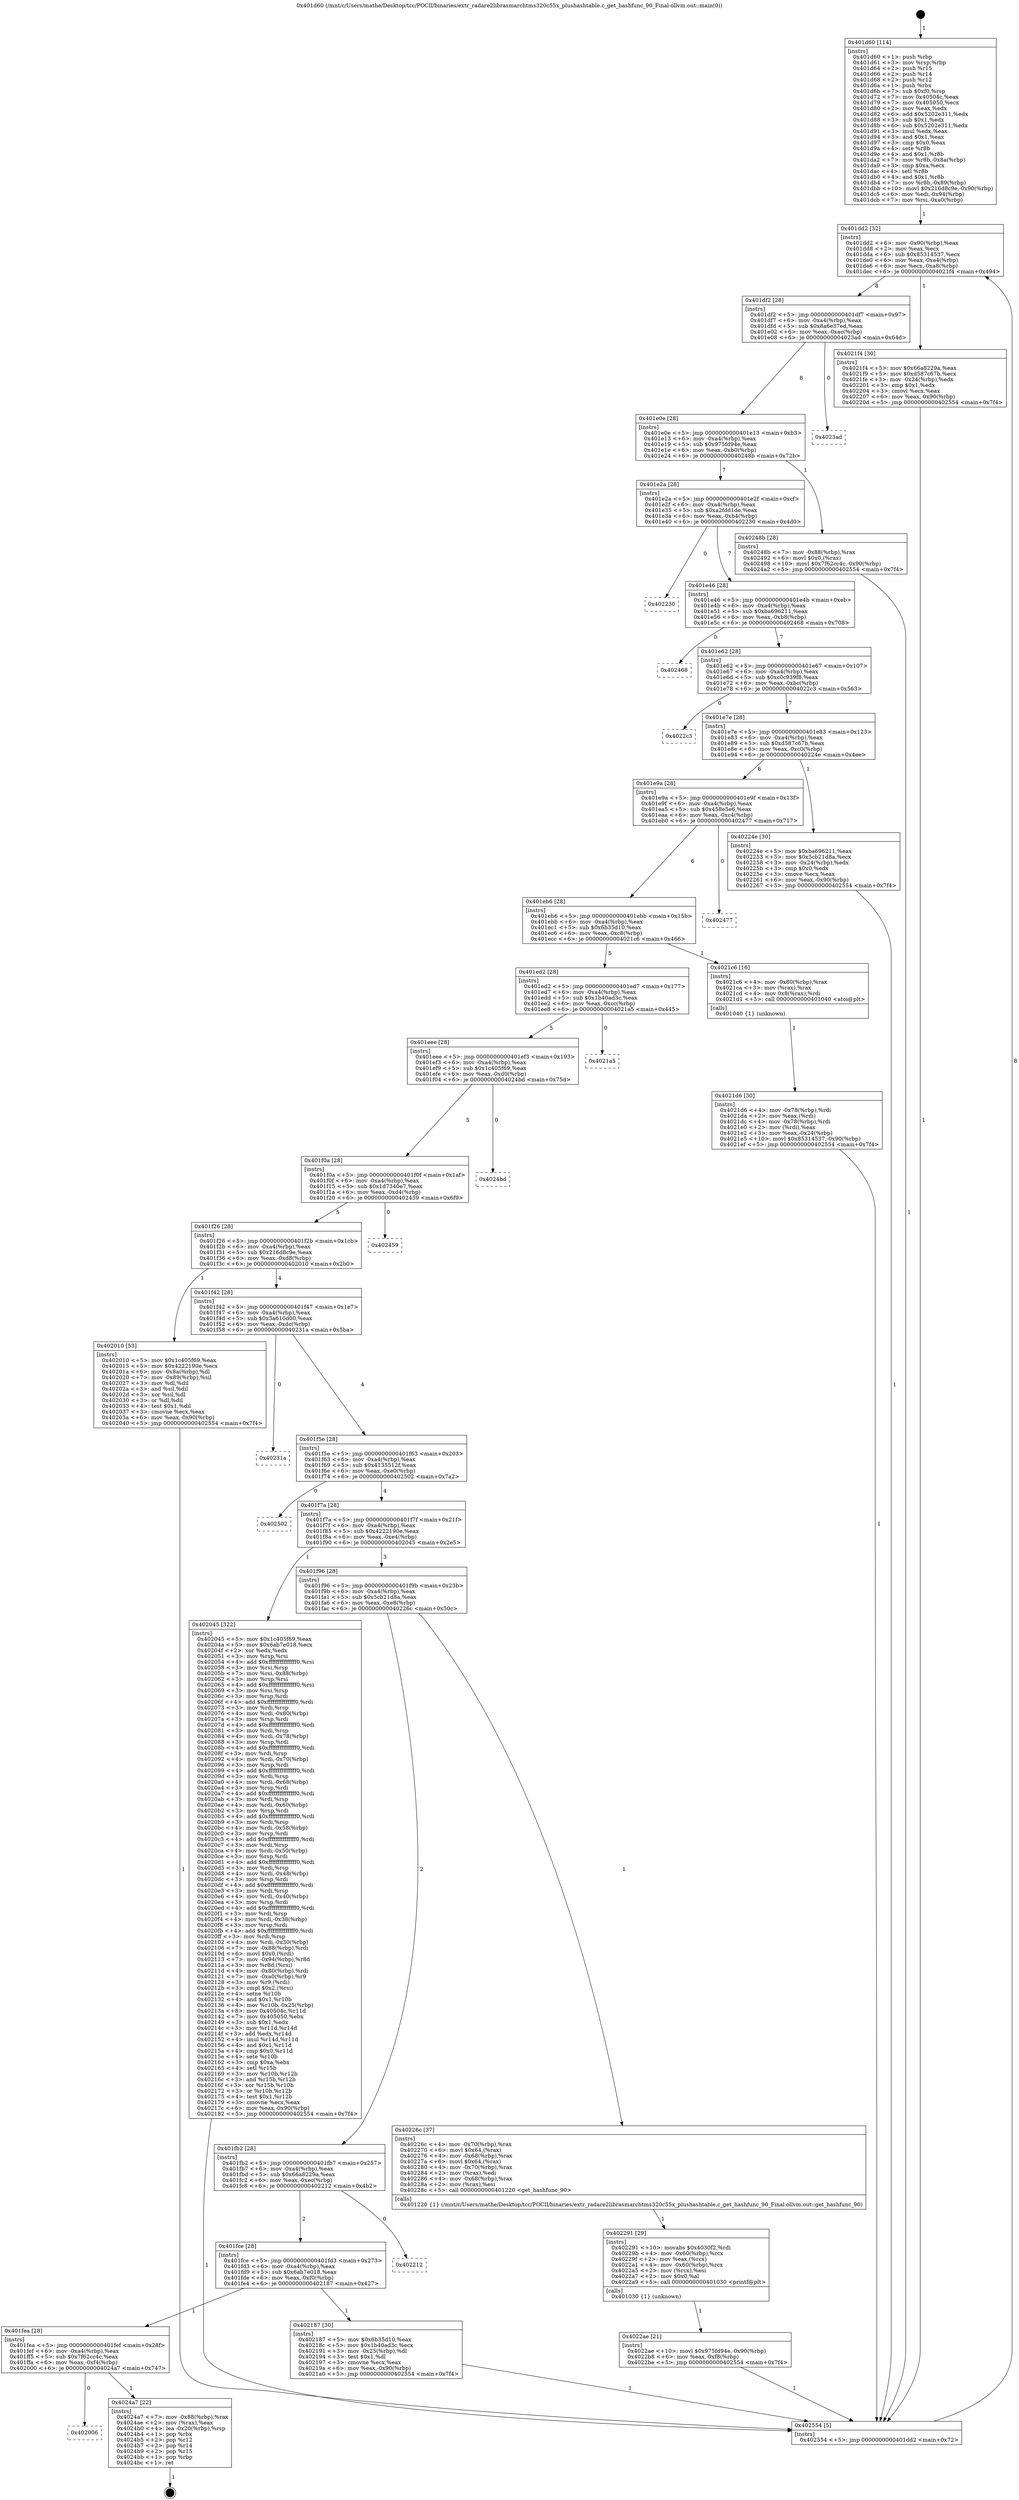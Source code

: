 digraph "0x401d60" {
  label = "0x401d60 (/mnt/c/Users/mathe/Desktop/tcc/POCII/binaries/extr_radare2librasmarchtms320c55x_plushashtable.c_get_hashfunc_90_Final-ollvm.out::main(0))"
  labelloc = "t"
  node[shape=record]

  Entry [label="",width=0.3,height=0.3,shape=circle,fillcolor=black,style=filled]
  "0x401dd2" [label="{
     0x401dd2 [32]\l
     | [instrs]\l
     &nbsp;&nbsp;0x401dd2 \<+6\>: mov -0x90(%rbp),%eax\l
     &nbsp;&nbsp;0x401dd8 \<+2\>: mov %eax,%ecx\l
     &nbsp;&nbsp;0x401dda \<+6\>: sub $0x85314537,%ecx\l
     &nbsp;&nbsp;0x401de0 \<+6\>: mov %eax,-0xa4(%rbp)\l
     &nbsp;&nbsp;0x401de6 \<+6\>: mov %ecx,-0xa8(%rbp)\l
     &nbsp;&nbsp;0x401dec \<+6\>: je 00000000004021f4 \<main+0x494\>\l
  }"]
  "0x4021f4" [label="{
     0x4021f4 [30]\l
     | [instrs]\l
     &nbsp;&nbsp;0x4021f4 \<+5\>: mov $0x66a8229a,%eax\l
     &nbsp;&nbsp;0x4021f9 \<+5\>: mov $0xd587c67b,%ecx\l
     &nbsp;&nbsp;0x4021fe \<+3\>: mov -0x24(%rbp),%edx\l
     &nbsp;&nbsp;0x402201 \<+3\>: cmp $0x1,%edx\l
     &nbsp;&nbsp;0x402204 \<+3\>: cmovl %ecx,%eax\l
     &nbsp;&nbsp;0x402207 \<+6\>: mov %eax,-0x90(%rbp)\l
     &nbsp;&nbsp;0x40220d \<+5\>: jmp 0000000000402554 \<main+0x7f4\>\l
  }"]
  "0x401df2" [label="{
     0x401df2 [28]\l
     | [instrs]\l
     &nbsp;&nbsp;0x401df2 \<+5\>: jmp 0000000000401df7 \<main+0x97\>\l
     &nbsp;&nbsp;0x401df7 \<+6\>: mov -0xa4(%rbp),%eax\l
     &nbsp;&nbsp;0x401dfd \<+5\>: sub $0x8a6e37ed,%eax\l
     &nbsp;&nbsp;0x401e02 \<+6\>: mov %eax,-0xac(%rbp)\l
     &nbsp;&nbsp;0x401e08 \<+6\>: je 00000000004023ad \<main+0x64d\>\l
  }"]
  Exit [label="",width=0.3,height=0.3,shape=circle,fillcolor=black,style=filled,peripheries=2]
  "0x4023ad" [label="{
     0x4023ad\l
  }", style=dashed]
  "0x401e0e" [label="{
     0x401e0e [28]\l
     | [instrs]\l
     &nbsp;&nbsp;0x401e0e \<+5\>: jmp 0000000000401e13 \<main+0xb3\>\l
     &nbsp;&nbsp;0x401e13 \<+6\>: mov -0xa4(%rbp),%eax\l
     &nbsp;&nbsp;0x401e19 \<+5\>: sub $0x975fd94e,%eax\l
     &nbsp;&nbsp;0x401e1e \<+6\>: mov %eax,-0xb0(%rbp)\l
     &nbsp;&nbsp;0x401e24 \<+6\>: je 000000000040248b \<main+0x72b\>\l
  }"]
  "0x402006" [label="{
     0x402006\l
  }", style=dashed]
  "0x40248b" [label="{
     0x40248b [28]\l
     | [instrs]\l
     &nbsp;&nbsp;0x40248b \<+7\>: mov -0x88(%rbp),%rax\l
     &nbsp;&nbsp;0x402492 \<+6\>: movl $0x0,(%rax)\l
     &nbsp;&nbsp;0x402498 \<+10\>: movl $0x7f62cc4c,-0x90(%rbp)\l
     &nbsp;&nbsp;0x4024a2 \<+5\>: jmp 0000000000402554 \<main+0x7f4\>\l
  }"]
  "0x401e2a" [label="{
     0x401e2a [28]\l
     | [instrs]\l
     &nbsp;&nbsp;0x401e2a \<+5\>: jmp 0000000000401e2f \<main+0xcf\>\l
     &nbsp;&nbsp;0x401e2f \<+6\>: mov -0xa4(%rbp),%eax\l
     &nbsp;&nbsp;0x401e35 \<+5\>: sub $0xa2fdd1de,%eax\l
     &nbsp;&nbsp;0x401e3a \<+6\>: mov %eax,-0xb4(%rbp)\l
     &nbsp;&nbsp;0x401e40 \<+6\>: je 0000000000402230 \<main+0x4d0\>\l
  }"]
  "0x4024a7" [label="{
     0x4024a7 [22]\l
     | [instrs]\l
     &nbsp;&nbsp;0x4024a7 \<+7\>: mov -0x88(%rbp),%rax\l
     &nbsp;&nbsp;0x4024ae \<+2\>: mov (%rax),%eax\l
     &nbsp;&nbsp;0x4024b0 \<+4\>: lea -0x20(%rbp),%rsp\l
     &nbsp;&nbsp;0x4024b4 \<+1\>: pop %rbx\l
     &nbsp;&nbsp;0x4024b5 \<+2\>: pop %r12\l
     &nbsp;&nbsp;0x4024b7 \<+2\>: pop %r14\l
     &nbsp;&nbsp;0x4024b9 \<+2\>: pop %r15\l
     &nbsp;&nbsp;0x4024bb \<+1\>: pop %rbp\l
     &nbsp;&nbsp;0x4024bc \<+1\>: ret\l
  }"]
  "0x402230" [label="{
     0x402230\l
  }", style=dashed]
  "0x401e46" [label="{
     0x401e46 [28]\l
     | [instrs]\l
     &nbsp;&nbsp;0x401e46 \<+5\>: jmp 0000000000401e4b \<main+0xeb\>\l
     &nbsp;&nbsp;0x401e4b \<+6\>: mov -0xa4(%rbp),%eax\l
     &nbsp;&nbsp;0x401e51 \<+5\>: sub $0xba696211,%eax\l
     &nbsp;&nbsp;0x401e56 \<+6\>: mov %eax,-0xb8(%rbp)\l
     &nbsp;&nbsp;0x401e5c \<+6\>: je 0000000000402468 \<main+0x708\>\l
  }"]
  "0x4022ae" [label="{
     0x4022ae [21]\l
     | [instrs]\l
     &nbsp;&nbsp;0x4022ae \<+10\>: movl $0x975fd94e,-0x90(%rbp)\l
     &nbsp;&nbsp;0x4022b8 \<+6\>: mov %eax,-0xf8(%rbp)\l
     &nbsp;&nbsp;0x4022be \<+5\>: jmp 0000000000402554 \<main+0x7f4\>\l
  }"]
  "0x402468" [label="{
     0x402468\l
  }", style=dashed]
  "0x401e62" [label="{
     0x401e62 [28]\l
     | [instrs]\l
     &nbsp;&nbsp;0x401e62 \<+5\>: jmp 0000000000401e67 \<main+0x107\>\l
     &nbsp;&nbsp;0x401e67 \<+6\>: mov -0xa4(%rbp),%eax\l
     &nbsp;&nbsp;0x401e6d \<+5\>: sub $0xc0c939f8,%eax\l
     &nbsp;&nbsp;0x401e72 \<+6\>: mov %eax,-0xbc(%rbp)\l
     &nbsp;&nbsp;0x401e78 \<+6\>: je 00000000004022c3 \<main+0x563\>\l
  }"]
  "0x402291" [label="{
     0x402291 [29]\l
     | [instrs]\l
     &nbsp;&nbsp;0x402291 \<+10\>: movabs $0x4030f2,%rdi\l
     &nbsp;&nbsp;0x40229b \<+4\>: mov -0x60(%rbp),%rcx\l
     &nbsp;&nbsp;0x40229f \<+2\>: mov %eax,(%rcx)\l
     &nbsp;&nbsp;0x4022a1 \<+4\>: mov -0x60(%rbp),%rcx\l
     &nbsp;&nbsp;0x4022a5 \<+2\>: mov (%rcx),%esi\l
     &nbsp;&nbsp;0x4022a7 \<+2\>: mov $0x0,%al\l
     &nbsp;&nbsp;0x4022a9 \<+5\>: call 0000000000401030 \<printf@plt\>\l
     | [calls]\l
     &nbsp;&nbsp;0x401030 \{1\} (unknown)\l
  }"]
  "0x4022c3" [label="{
     0x4022c3\l
  }", style=dashed]
  "0x401e7e" [label="{
     0x401e7e [28]\l
     | [instrs]\l
     &nbsp;&nbsp;0x401e7e \<+5\>: jmp 0000000000401e83 \<main+0x123\>\l
     &nbsp;&nbsp;0x401e83 \<+6\>: mov -0xa4(%rbp),%eax\l
     &nbsp;&nbsp;0x401e89 \<+5\>: sub $0xd587c67b,%eax\l
     &nbsp;&nbsp;0x401e8e \<+6\>: mov %eax,-0xc0(%rbp)\l
     &nbsp;&nbsp;0x401e94 \<+6\>: je 000000000040224e \<main+0x4ee\>\l
  }"]
  "0x4021d6" [label="{
     0x4021d6 [30]\l
     | [instrs]\l
     &nbsp;&nbsp;0x4021d6 \<+4\>: mov -0x78(%rbp),%rdi\l
     &nbsp;&nbsp;0x4021da \<+2\>: mov %eax,(%rdi)\l
     &nbsp;&nbsp;0x4021dc \<+4\>: mov -0x78(%rbp),%rdi\l
     &nbsp;&nbsp;0x4021e0 \<+2\>: mov (%rdi),%eax\l
     &nbsp;&nbsp;0x4021e2 \<+3\>: mov %eax,-0x24(%rbp)\l
     &nbsp;&nbsp;0x4021e5 \<+10\>: movl $0x85314537,-0x90(%rbp)\l
     &nbsp;&nbsp;0x4021ef \<+5\>: jmp 0000000000402554 \<main+0x7f4\>\l
  }"]
  "0x40224e" [label="{
     0x40224e [30]\l
     | [instrs]\l
     &nbsp;&nbsp;0x40224e \<+5\>: mov $0xba696211,%eax\l
     &nbsp;&nbsp;0x402253 \<+5\>: mov $0x5cb21d8a,%ecx\l
     &nbsp;&nbsp;0x402258 \<+3\>: mov -0x24(%rbp),%edx\l
     &nbsp;&nbsp;0x40225b \<+3\>: cmp $0x0,%edx\l
     &nbsp;&nbsp;0x40225e \<+3\>: cmove %ecx,%eax\l
     &nbsp;&nbsp;0x402261 \<+6\>: mov %eax,-0x90(%rbp)\l
     &nbsp;&nbsp;0x402267 \<+5\>: jmp 0000000000402554 \<main+0x7f4\>\l
  }"]
  "0x401e9a" [label="{
     0x401e9a [28]\l
     | [instrs]\l
     &nbsp;&nbsp;0x401e9a \<+5\>: jmp 0000000000401e9f \<main+0x13f\>\l
     &nbsp;&nbsp;0x401e9f \<+6\>: mov -0xa4(%rbp),%eax\l
     &nbsp;&nbsp;0x401ea5 \<+5\>: sub $0x458e5e6,%eax\l
     &nbsp;&nbsp;0x401eaa \<+6\>: mov %eax,-0xc4(%rbp)\l
     &nbsp;&nbsp;0x401eb0 \<+6\>: je 0000000000402477 \<main+0x717\>\l
  }"]
  "0x401fea" [label="{
     0x401fea [28]\l
     | [instrs]\l
     &nbsp;&nbsp;0x401fea \<+5\>: jmp 0000000000401fef \<main+0x28f\>\l
     &nbsp;&nbsp;0x401fef \<+6\>: mov -0xa4(%rbp),%eax\l
     &nbsp;&nbsp;0x401ff5 \<+5\>: sub $0x7f62cc4c,%eax\l
     &nbsp;&nbsp;0x401ffa \<+6\>: mov %eax,-0xf4(%rbp)\l
     &nbsp;&nbsp;0x402000 \<+6\>: je 00000000004024a7 \<main+0x747\>\l
  }"]
  "0x402477" [label="{
     0x402477\l
  }", style=dashed]
  "0x401eb6" [label="{
     0x401eb6 [28]\l
     | [instrs]\l
     &nbsp;&nbsp;0x401eb6 \<+5\>: jmp 0000000000401ebb \<main+0x15b\>\l
     &nbsp;&nbsp;0x401ebb \<+6\>: mov -0xa4(%rbp),%eax\l
     &nbsp;&nbsp;0x401ec1 \<+5\>: sub $0x6b35d10,%eax\l
     &nbsp;&nbsp;0x401ec6 \<+6\>: mov %eax,-0xc8(%rbp)\l
     &nbsp;&nbsp;0x401ecc \<+6\>: je 00000000004021c6 \<main+0x466\>\l
  }"]
  "0x402187" [label="{
     0x402187 [30]\l
     | [instrs]\l
     &nbsp;&nbsp;0x402187 \<+5\>: mov $0x6b35d10,%eax\l
     &nbsp;&nbsp;0x40218c \<+5\>: mov $0x1b40ad3c,%ecx\l
     &nbsp;&nbsp;0x402191 \<+3\>: mov -0x25(%rbp),%dl\l
     &nbsp;&nbsp;0x402194 \<+3\>: test $0x1,%dl\l
     &nbsp;&nbsp;0x402197 \<+3\>: cmovne %ecx,%eax\l
     &nbsp;&nbsp;0x40219a \<+6\>: mov %eax,-0x90(%rbp)\l
     &nbsp;&nbsp;0x4021a0 \<+5\>: jmp 0000000000402554 \<main+0x7f4\>\l
  }"]
  "0x4021c6" [label="{
     0x4021c6 [16]\l
     | [instrs]\l
     &nbsp;&nbsp;0x4021c6 \<+4\>: mov -0x80(%rbp),%rax\l
     &nbsp;&nbsp;0x4021ca \<+3\>: mov (%rax),%rax\l
     &nbsp;&nbsp;0x4021cd \<+4\>: mov 0x8(%rax),%rdi\l
     &nbsp;&nbsp;0x4021d1 \<+5\>: call 0000000000401040 \<atoi@plt\>\l
     | [calls]\l
     &nbsp;&nbsp;0x401040 \{1\} (unknown)\l
  }"]
  "0x401ed2" [label="{
     0x401ed2 [28]\l
     | [instrs]\l
     &nbsp;&nbsp;0x401ed2 \<+5\>: jmp 0000000000401ed7 \<main+0x177\>\l
     &nbsp;&nbsp;0x401ed7 \<+6\>: mov -0xa4(%rbp),%eax\l
     &nbsp;&nbsp;0x401edd \<+5\>: sub $0x1b40ad3c,%eax\l
     &nbsp;&nbsp;0x401ee2 \<+6\>: mov %eax,-0xcc(%rbp)\l
     &nbsp;&nbsp;0x401ee8 \<+6\>: je 00000000004021a5 \<main+0x445\>\l
  }"]
  "0x401fce" [label="{
     0x401fce [28]\l
     | [instrs]\l
     &nbsp;&nbsp;0x401fce \<+5\>: jmp 0000000000401fd3 \<main+0x273\>\l
     &nbsp;&nbsp;0x401fd3 \<+6\>: mov -0xa4(%rbp),%eax\l
     &nbsp;&nbsp;0x401fd9 \<+5\>: sub $0x6ab7e018,%eax\l
     &nbsp;&nbsp;0x401fde \<+6\>: mov %eax,-0xf0(%rbp)\l
     &nbsp;&nbsp;0x401fe4 \<+6\>: je 0000000000402187 \<main+0x427\>\l
  }"]
  "0x4021a5" [label="{
     0x4021a5\l
  }", style=dashed]
  "0x401eee" [label="{
     0x401eee [28]\l
     | [instrs]\l
     &nbsp;&nbsp;0x401eee \<+5\>: jmp 0000000000401ef3 \<main+0x193\>\l
     &nbsp;&nbsp;0x401ef3 \<+6\>: mov -0xa4(%rbp),%eax\l
     &nbsp;&nbsp;0x401ef9 \<+5\>: sub $0x1c405f69,%eax\l
     &nbsp;&nbsp;0x401efe \<+6\>: mov %eax,-0xd0(%rbp)\l
     &nbsp;&nbsp;0x401f04 \<+6\>: je 00000000004024bd \<main+0x75d\>\l
  }"]
  "0x402212" [label="{
     0x402212\l
  }", style=dashed]
  "0x4024bd" [label="{
     0x4024bd\l
  }", style=dashed]
  "0x401f0a" [label="{
     0x401f0a [28]\l
     | [instrs]\l
     &nbsp;&nbsp;0x401f0a \<+5\>: jmp 0000000000401f0f \<main+0x1af\>\l
     &nbsp;&nbsp;0x401f0f \<+6\>: mov -0xa4(%rbp),%eax\l
     &nbsp;&nbsp;0x401f15 \<+5\>: sub $0x1d7340e7,%eax\l
     &nbsp;&nbsp;0x401f1a \<+6\>: mov %eax,-0xd4(%rbp)\l
     &nbsp;&nbsp;0x401f20 \<+6\>: je 0000000000402459 \<main+0x6f9\>\l
  }"]
  "0x401fb2" [label="{
     0x401fb2 [28]\l
     | [instrs]\l
     &nbsp;&nbsp;0x401fb2 \<+5\>: jmp 0000000000401fb7 \<main+0x257\>\l
     &nbsp;&nbsp;0x401fb7 \<+6\>: mov -0xa4(%rbp),%eax\l
     &nbsp;&nbsp;0x401fbd \<+5\>: sub $0x66a8229a,%eax\l
     &nbsp;&nbsp;0x401fc2 \<+6\>: mov %eax,-0xec(%rbp)\l
     &nbsp;&nbsp;0x401fc8 \<+6\>: je 0000000000402212 \<main+0x4b2\>\l
  }"]
  "0x402459" [label="{
     0x402459\l
  }", style=dashed]
  "0x401f26" [label="{
     0x401f26 [28]\l
     | [instrs]\l
     &nbsp;&nbsp;0x401f26 \<+5\>: jmp 0000000000401f2b \<main+0x1cb\>\l
     &nbsp;&nbsp;0x401f2b \<+6\>: mov -0xa4(%rbp),%eax\l
     &nbsp;&nbsp;0x401f31 \<+5\>: sub $0x216d8c9e,%eax\l
     &nbsp;&nbsp;0x401f36 \<+6\>: mov %eax,-0xd8(%rbp)\l
     &nbsp;&nbsp;0x401f3c \<+6\>: je 0000000000402010 \<main+0x2b0\>\l
  }"]
  "0x40226c" [label="{
     0x40226c [37]\l
     | [instrs]\l
     &nbsp;&nbsp;0x40226c \<+4\>: mov -0x70(%rbp),%rax\l
     &nbsp;&nbsp;0x402270 \<+6\>: movl $0x64,(%rax)\l
     &nbsp;&nbsp;0x402276 \<+4\>: mov -0x68(%rbp),%rax\l
     &nbsp;&nbsp;0x40227a \<+6\>: movl $0x64,(%rax)\l
     &nbsp;&nbsp;0x402280 \<+4\>: mov -0x70(%rbp),%rax\l
     &nbsp;&nbsp;0x402284 \<+2\>: mov (%rax),%edi\l
     &nbsp;&nbsp;0x402286 \<+4\>: mov -0x68(%rbp),%rax\l
     &nbsp;&nbsp;0x40228a \<+2\>: mov (%rax),%esi\l
     &nbsp;&nbsp;0x40228c \<+5\>: call 0000000000401220 \<get_hashfunc_90\>\l
     | [calls]\l
     &nbsp;&nbsp;0x401220 \{1\} (/mnt/c/Users/mathe/Desktop/tcc/POCII/binaries/extr_radare2librasmarchtms320c55x_plushashtable.c_get_hashfunc_90_Final-ollvm.out::get_hashfunc_90)\l
  }"]
  "0x402010" [label="{
     0x402010 [53]\l
     | [instrs]\l
     &nbsp;&nbsp;0x402010 \<+5\>: mov $0x1c405f69,%eax\l
     &nbsp;&nbsp;0x402015 \<+5\>: mov $0x4222190e,%ecx\l
     &nbsp;&nbsp;0x40201a \<+6\>: mov -0x8a(%rbp),%dl\l
     &nbsp;&nbsp;0x402020 \<+7\>: mov -0x89(%rbp),%sil\l
     &nbsp;&nbsp;0x402027 \<+3\>: mov %dl,%dil\l
     &nbsp;&nbsp;0x40202a \<+3\>: and %sil,%dil\l
     &nbsp;&nbsp;0x40202d \<+3\>: xor %sil,%dl\l
     &nbsp;&nbsp;0x402030 \<+3\>: or %dl,%dil\l
     &nbsp;&nbsp;0x402033 \<+4\>: test $0x1,%dil\l
     &nbsp;&nbsp;0x402037 \<+3\>: cmovne %ecx,%eax\l
     &nbsp;&nbsp;0x40203a \<+6\>: mov %eax,-0x90(%rbp)\l
     &nbsp;&nbsp;0x402040 \<+5\>: jmp 0000000000402554 \<main+0x7f4\>\l
  }"]
  "0x401f42" [label="{
     0x401f42 [28]\l
     | [instrs]\l
     &nbsp;&nbsp;0x401f42 \<+5\>: jmp 0000000000401f47 \<main+0x1e7\>\l
     &nbsp;&nbsp;0x401f47 \<+6\>: mov -0xa4(%rbp),%eax\l
     &nbsp;&nbsp;0x401f4d \<+5\>: sub $0x3a610d00,%eax\l
     &nbsp;&nbsp;0x401f52 \<+6\>: mov %eax,-0xdc(%rbp)\l
     &nbsp;&nbsp;0x401f58 \<+6\>: je 000000000040231a \<main+0x5ba\>\l
  }"]
  "0x402554" [label="{
     0x402554 [5]\l
     | [instrs]\l
     &nbsp;&nbsp;0x402554 \<+5\>: jmp 0000000000401dd2 \<main+0x72\>\l
  }"]
  "0x401d60" [label="{
     0x401d60 [114]\l
     | [instrs]\l
     &nbsp;&nbsp;0x401d60 \<+1\>: push %rbp\l
     &nbsp;&nbsp;0x401d61 \<+3\>: mov %rsp,%rbp\l
     &nbsp;&nbsp;0x401d64 \<+2\>: push %r15\l
     &nbsp;&nbsp;0x401d66 \<+2\>: push %r14\l
     &nbsp;&nbsp;0x401d68 \<+2\>: push %r12\l
     &nbsp;&nbsp;0x401d6a \<+1\>: push %rbx\l
     &nbsp;&nbsp;0x401d6b \<+7\>: sub $0xf0,%rsp\l
     &nbsp;&nbsp;0x401d72 \<+7\>: mov 0x40504c,%eax\l
     &nbsp;&nbsp;0x401d79 \<+7\>: mov 0x405050,%ecx\l
     &nbsp;&nbsp;0x401d80 \<+2\>: mov %eax,%edx\l
     &nbsp;&nbsp;0x401d82 \<+6\>: add $0x5202e311,%edx\l
     &nbsp;&nbsp;0x401d88 \<+3\>: sub $0x1,%edx\l
     &nbsp;&nbsp;0x401d8b \<+6\>: sub $0x5202e311,%edx\l
     &nbsp;&nbsp;0x401d91 \<+3\>: imul %edx,%eax\l
     &nbsp;&nbsp;0x401d94 \<+3\>: and $0x1,%eax\l
     &nbsp;&nbsp;0x401d97 \<+3\>: cmp $0x0,%eax\l
     &nbsp;&nbsp;0x401d9a \<+4\>: sete %r8b\l
     &nbsp;&nbsp;0x401d9e \<+4\>: and $0x1,%r8b\l
     &nbsp;&nbsp;0x401da2 \<+7\>: mov %r8b,-0x8a(%rbp)\l
     &nbsp;&nbsp;0x401da9 \<+3\>: cmp $0xa,%ecx\l
     &nbsp;&nbsp;0x401dac \<+4\>: setl %r8b\l
     &nbsp;&nbsp;0x401db0 \<+4\>: and $0x1,%r8b\l
     &nbsp;&nbsp;0x401db4 \<+7\>: mov %r8b,-0x89(%rbp)\l
     &nbsp;&nbsp;0x401dbb \<+10\>: movl $0x216d8c9e,-0x90(%rbp)\l
     &nbsp;&nbsp;0x401dc5 \<+6\>: mov %edi,-0x94(%rbp)\l
     &nbsp;&nbsp;0x401dcb \<+7\>: mov %rsi,-0xa0(%rbp)\l
  }"]
  "0x401f96" [label="{
     0x401f96 [28]\l
     | [instrs]\l
     &nbsp;&nbsp;0x401f96 \<+5\>: jmp 0000000000401f9b \<main+0x23b\>\l
     &nbsp;&nbsp;0x401f9b \<+6\>: mov -0xa4(%rbp),%eax\l
     &nbsp;&nbsp;0x401fa1 \<+5\>: sub $0x5cb21d8a,%eax\l
     &nbsp;&nbsp;0x401fa6 \<+6\>: mov %eax,-0xe8(%rbp)\l
     &nbsp;&nbsp;0x401fac \<+6\>: je 000000000040226c \<main+0x50c\>\l
  }"]
  "0x40231a" [label="{
     0x40231a\l
  }", style=dashed]
  "0x401f5e" [label="{
     0x401f5e [28]\l
     | [instrs]\l
     &nbsp;&nbsp;0x401f5e \<+5\>: jmp 0000000000401f63 \<main+0x203\>\l
     &nbsp;&nbsp;0x401f63 \<+6\>: mov -0xa4(%rbp),%eax\l
     &nbsp;&nbsp;0x401f69 \<+5\>: sub $0x4135512f,%eax\l
     &nbsp;&nbsp;0x401f6e \<+6\>: mov %eax,-0xe0(%rbp)\l
     &nbsp;&nbsp;0x401f74 \<+6\>: je 0000000000402502 \<main+0x7a2\>\l
  }"]
  "0x402045" [label="{
     0x402045 [322]\l
     | [instrs]\l
     &nbsp;&nbsp;0x402045 \<+5\>: mov $0x1c405f69,%eax\l
     &nbsp;&nbsp;0x40204a \<+5\>: mov $0x6ab7e018,%ecx\l
     &nbsp;&nbsp;0x40204f \<+2\>: xor %edx,%edx\l
     &nbsp;&nbsp;0x402051 \<+3\>: mov %rsp,%rsi\l
     &nbsp;&nbsp;0x402054 \<+4\>: add $0xfffffffffffffff0,%rsi\l
     &nbsp;&nbsp;0x402058 \<+3\>: mov %rsi,%rsp\l
     &nbsp;&nbsp;0x40205b \<+7\>: mov %rsi,-0x88(%rbp)\l
     &nbsp;&nbsp;0x402062 \<+3\>: mov %rsp,%rsi\l
     &nbsp;&nbsp;0x402065 \<+4\>: add $0xfffffffffffffff0,%rsi\l
     &nbsp;&nbsp;0x402069 \<+3\>: mov %rsi,%rsp\l
     &nbsp;&nbsp;0x40206c \<+3\>: mov %rsp,%rdi\l
     &nbsp;&nbsp;0x40206f \<+4\>: add $0xfffffffffffffff0,%rdi\l
     &nbsp;&nbsp;0x402073 \<+3\>: mov %rdi,%rsp\l
     &nbsp;&nbsp;0x402076 \<+4\>: mov %rdi,-0x80(%rbp)\l
     &nbsp;&nbsp;0x40207a \<+3\>: mov %rsp,%rdi\l
     &nbsp;&nbsp;0x40207d \<+4\>: add $0xfffffffffffffff0,%rdi\l
     &nbsp;&nbsp;0x402081 \<+3\>: mov %rdi,%rsp\l
     &nbsp;&nbsp;0x402084 \<+4\>: mov %rdi,-0x78(%rbp)\l
     &nbsp;&nbsp;0x402088 \<+3\>: mov %rsp,%rdi\l
     &nbsp;&nbsp;0x40208b \<+4\>: add $0xfffffffffffffff0,%rdi\l
     &nbsp;&nbsp;0x40208f \<+3\>: mov %rdi,%rsp\l
     &nbsp;&nbsp;0x402092 \<+4\>: mov %rdi,-0x70(%rbp)\l
     &nbsp;&nbsp;0x402096 \<+3\>: mov %rsp,%rdi\l
     &nbsp;&nbsp;0x402099 \<+4\>: add $0xfffffffffffffff0,%rdi\l
     &nbsp;&nbsp;0x40209d \<+3\>: mov %rdi,%rsp\l
     &nbsp;&nbsp;0x4020a0 \<+4\>: mov %rdi,-0x68(%rbp)\l
     &nbsp;&nbsp;0x4020a4 \<+3\>: mov %rsp,%rdi\l
     &nbsp;&nbsp;0x4020a7 \<+4\>: add $0xfffffffffffffff0,%rdi\l
     &nbsp;&nbsp;0x4020ab \<+3\>: mov %rdi,%rsp\l
     &nbsp;&nbsp;0x4020ae \<+4\>: mov %rdi,-0x60(%rbp)\l
     &nbsp;&nbsp;0x4020b2 \<+3\>: mov %rsp,%rdi\l
     &nbsp;&nbsp;0x4020b5 \<+4\>: add $0xfffffffffffffff0,%rdi\l
     &nbsp;&nbsp;0x4020b9 \<+3\>: mov %rdi,%rsp\l
     &nbsp;&nbsp;0x4020bc \<+4\>: mov %rdi,-0x58(%rbp)\l
     &nbsp;&nbsp;0x4020c0 \<+3\>: mov %rsp,%rdi\l
     &nbsp;&nbsp;0x4020c3 \<+4\>: add $0xfffffffffffffff0,%rdi\l
     &nbsp;&nbsp;0x4020c7 \<+3\>: mov %rdi,%rsp\l
     &nbsp;&nbsp;0x4020ca \<+4\>: mov %rdi,-0x50(%rbp)\l
     &nbsp;&nbsp;0x4020ce \<+3\>: mov %rsp,%rdi\l
     &nbsp;&nbsp;0x4020d1 \<+4\>: add $0xfffffffffffffff0,%rdi\l
     &nbsp;&nbsp;0x4020d5 \<+3\>: mov %rdi,%rsp\l
     &nbsp;&nbsp;0x4020d8 \<+4\>: mov %rdi,-0x48(%rbp)\l
     &nbsp;&nbsp;0x4020dc \<+3\>: mov %rsp,%rdi\l
     &nbsp;&nbsp;0x4020df \<+4\>: add $0xfffffffffffffff0,%rdi\l
     &nbsp;&nbsp;0x4020e3 \<+3\>: mov %rdi,%rsp\l
     &nbsp;&nbsp;0x4020e6 \<+4\>: mov %rdi,-0x40(%rbp)\l
     &nbsp;&nbsp;0x4020ea \<+3\>: mov %rsp,%rdi\l
     &nbsp;&nbsp;0x4020ed \<+4\>: add $0xfffffffffffffff0,%rdi\l
     &nbsp;&nbsp;0x4020f1 \<+3\>: mov %rdi,%rsp\l
     &nbsp;&nbsp;0x4020f4 \<+4\>: mov %rdi,-0x38(%rbp)\l
     &nbsp;&nbsp;0x4020f8 \<+3\>: mov %rsp,%rdi\l
     &nbsp;&nbsp;0x4020fb \<+4\>: add $0xfffffffffffffff0,%rdi\l
     &nbsp;&nbsp;0x4020ff \<+3\>: mov %rdi,%rsp\l
     &nbsp;&nbsp;0x402102 \<+4\>: mov %rdi,-0x30(%rbp)\l
     &nbsp;&nbsp;0x402106 \<+7\>: mov -0x88(%rbp),%rdi\l
     &nbsp;&nbsp;0x40210d \<+6\>: movl $0x0,(%rdi)\l
     &nbsp;&nbsp;0x402113 \<+7\>: mov -0x94(%rbp),%r8d\l
     &nbsp;&nbsp;0x40211a \<+3\>: mov %r8d,(%rsi)\l
     &nbsp;&nbsp;0x40211d \<+4\>: mov -0x80(%rbp),%rdi\l
     &nbsp;&nbsp;0x402121 \<+7\>: mov -0xa0(%rbp),%r9\l
     &nbsp;&nbsp;0x402128 \<+3\>: mov %r9,(%rdi)\l
     &nbsp;&nbsp;0x40212b \<+3\>: cmpl $0x2,(%rsi)\l
     &nbsp;&nbsp;0x40212e \<+4\>: setne %r10b\l
     &nbsp;&nbsp;0x402132 \<+4\>: and $0x1,%r10b\l
     &nbsp;&nbsp;0x402136 \<+4\>: mov %r10b,-0x25(%rbp)\l
     &nbsp;&nbsp;0x40213a \<+8\>: mov 0x40504c,%r11d\l
     &nbsp;&nbsp;0x402142 \<+7\>: mov 0x405050,%ebx\l
     &nbsp;&nbsp;0x402149 \<+3\>: sub $0x1,%edx\l
     &nbsp;&nbsp;0x40214c \<+3\>: mov %r11d,%r14d\l
     &nbsp;&nbsp;0x40214f \<+3\>: add %edx,%r14d\l
     &nbsp;&nbsp;0x402152 \<+4\>: imul %r14d,%r11d\l
     &nbsp;&nbsp;0x402156 \<+4\>: and $0x1,%r11d\l
     &nbsp;&nbsp;0x40215a \<+4\>: cmp $0x0,%r11d\l
     &nbsp;&nbsp;0x40215e \<+4\>: sete %r10b\l
     &nbsp;&nbsp;0x402162 \<+3\>: cmp $0xa,%ebx\l
     &nbsp;&nbsp;0x402165 \<+4\>: setl %r15b\l
     &nbsp;&nbsp;0x402169 \<+3\>: mov %r10b,%r12b\l
     &nbsp;&nbsp;0x40216c \<+3\>: and %r15b,%r12b\l
     &nbsp;&nbsp;0x40216f \<+3\>: xor %r15b,%r10b\l
     &nbsp;&nbsp;0x402172 \<+3\>: or %r10b,%r12b\l
     &nbsp;&nbsp;0x402175 \<+4\>: test $0x1,%r12b\l
     &nbsp;&nbsp;0x402179 \<+3\>: cmovne %ecx,%eax\l
     &nbsp;&nbsp;0x40217c \<+6\>: mov %eax,-0x90(%rbp)\l
     &nbsp;&nbsp;0x402182 \<+5\>: jmp 0000000000402554 \<main+0x7f4\>\l
  }"]
  "0x402502" [label="{
     0x402502\l
  }", style=dashed]
  "0x401f7a" [label="{
     0x401f7a [28]\l
     | [instrs]\l
     &nbsp;&nbsp;0x401f7a \<+5\>: jmp 0000000000401f7f \<main+0x21f\>\l
     &nbsp;&nbsp;0x401f7f \<+6\>: mov -0xa4(%rbp),%eax\l
     &nbsp;&nbsp;0x401f85 \<+5\>: sub $0x4222190e,%eax\l
     &nbsp;&nbsp;0x401f8a \<+6\>: mov %eax,-0xe4(%rbp)\l
     &nbsp;&nbsp;0x401f90 \<+6\>: je 0000000000402045 \<main+0x2e5\>\l
  }"]
  Entry -> "0x401d60" [label=" 1"]
  "0x401dd2" -> "0x4021f4" [label=" 1"]
  "0x401dd2" -> "0x401df2" [label=" 8"]
  "0x4024a7" -> Exit [label=" 1"]
  "0x401df2" -> "0x4023ad" [label=" 0"]
  "0x401df2" -> "0x401e0e" [label=" 8"]
  "0x401fea" -> "0x402006" [label=" 0"]
  "0x401e0e" -> "0x40248b" [label=" 1"]
  "0x401e0e" -> "0x401e2a" [label=" 7"]
  "0x401fea" -> "0x4024a7" [label=" 1"]
  "0x401e2a" -> "0x402230" [label=" 0"]
  "0x401e2a" -> "0x401e46" [label=" 7"]
  "0x40248b" -> "0x402554" [label=" 1"]
  "0x401e46" -> "0x402468" [label=" 0"]
  "0x401e46" -> "0x401e62" [label=" 7"]
  "0x4022ae" -> "0x402554" [label=" 1"]
  "0x401e62" -> "0x4022c3" [label=" 0"]
  "0x401e62" -> "0x401e7e" [label=" 7"]
  "0x402291" -> "0x4022ae" [label=" 1"]
  "0x401e7e" -> "0x40224e" [label=" 1"]
  "0x401e7e" -> "0x401e9a" [label=" 6"]
  "0x40226c" -> "0x402291" [label=" 1"]
  "0x401e9a" -> "0x402477" [label=" 0"]
  "0x401e9a" -> "0x401eb6" [label=" 6"]
  "0x40224e" -> "0x402554" [label=" 1"]
  "0x401eb6" -> "0x4021c6" [label=" 1"]
  "0x401eb6" -> "0x401ed2" [label=" 5"]
  "0x4021f4" -> "0x402554" [label=" 1"]
  "0x401ed2" -> "0x4021a5" [label=" 0"]
  "0x401ed2" -> "0x401eee" [label=" 5"]
  "0x4021c6" -> "0x4021d6" [label=" 1"]
  "0x401eee" -> "0x4024bd" [label=" 0"]
  "0x401eee" -> "0x401f0a" [label=" 5"]
  "0x402187" -> "0x402554" [label=" 1"]
  "0x401f0a" -> "0x402459" [label=" 0"]
  "0x401f0a" -> "0x401f26" [label=" 5"]
  "0x401fce" -> "0x402187" [label=" 1"]
  "0x401f26" -> "0x402010" [label=" 1"]
  "0x401f26" -> "0x401f42" [label=" 4"]
  "0x402010" -> "0x402554" [label=" 1"]
  "0x401d60" -> "0x401dd2" [label=" 1"]
  "0x402554" -> "0x401dd2" [label=" 8"]
  "0x4021d6" -> "0x402554" [label=" 1"]
  "0x401f42" -> "0x40231a" [label=" 0"]
  "0x401f42" -> "0x401f5e" [label=" 4"]
  "0x401fce" -> "0x401fea" [label=" 1"]
  "0x401f5e" -> "0x402502" [label=" 0"]
  "0x401f5e" -> "0x401f7a" [label=" 4"]
  "0x401f96" -> "0x401fb2" [label=" 2"]
  "0x401f7a" -> "0x402045" [label=" 1"]
  "0x401f7a" -> "0x401f96" [label=" 3"]
  "0x401fb2" -> "0x402212" [label=" 0"]
  "0x402045" -> "0x402554" [label=" 1"]
  "0x401fb2" -> "0x401fce" [label=" 2"]
  "0x401f96" -> "0x40226c" [label=" 1"]
}
